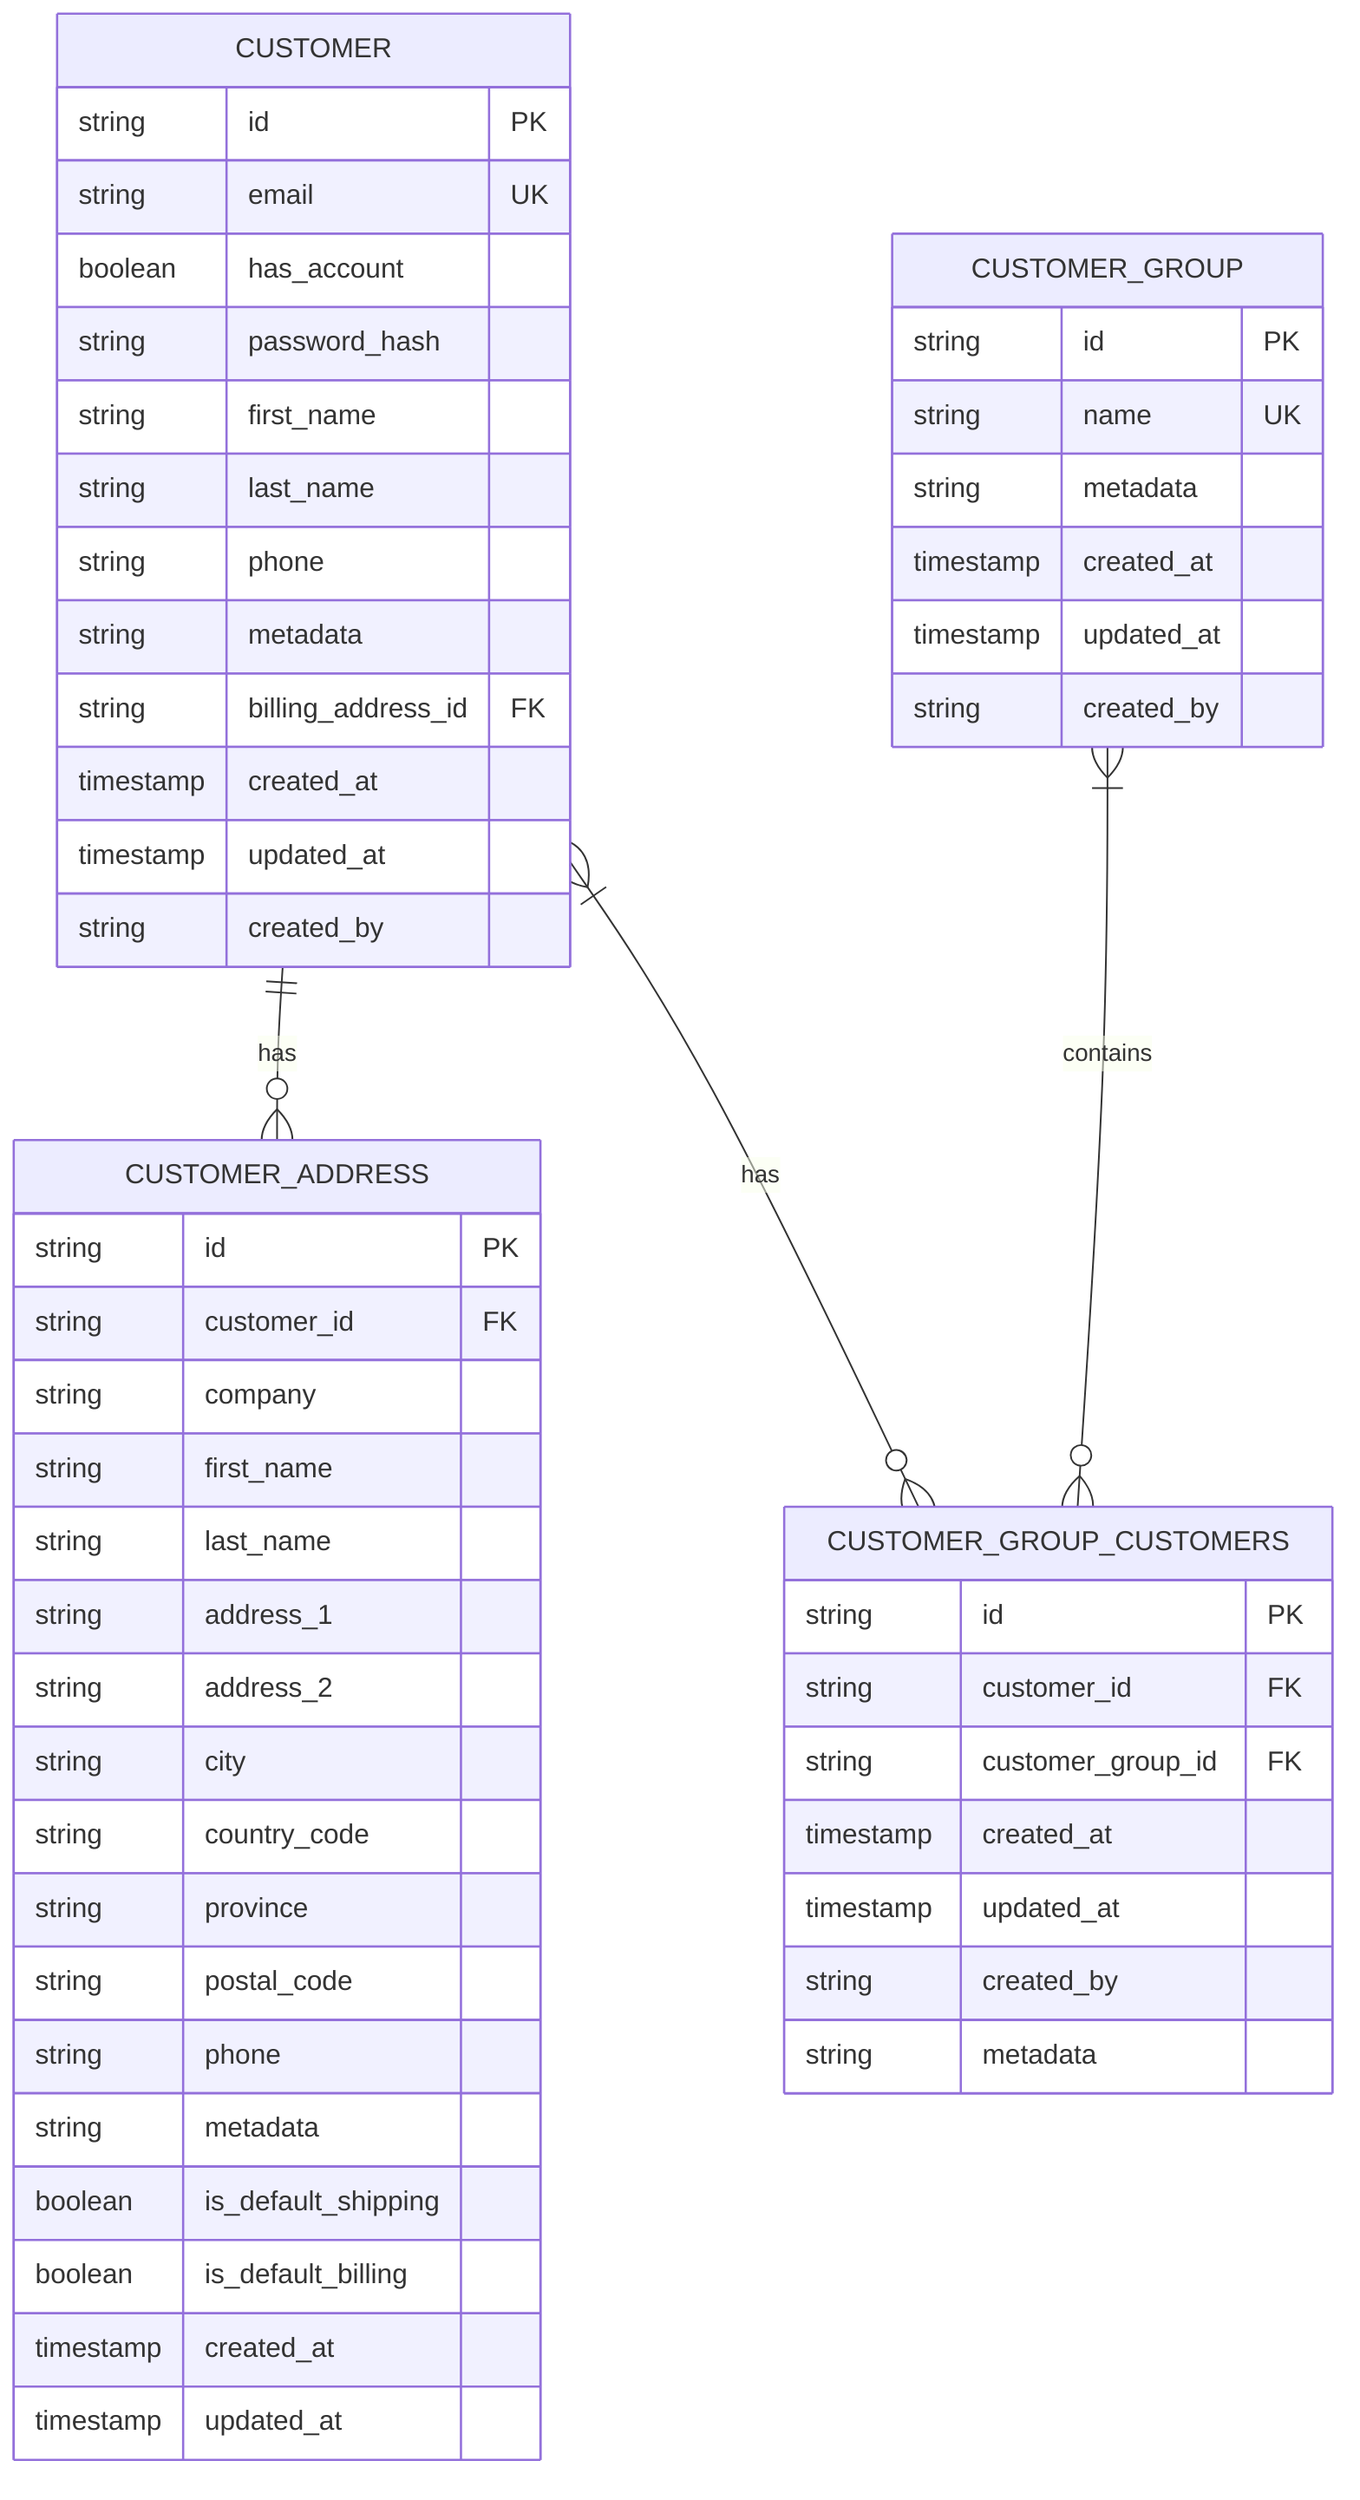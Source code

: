 erDiagram
    CUSTOMER {
        string id PK
        string email UK
        boolean has_account
        string password_hash
        string first_name
        string last_name
        string phone
        string metadata
        string billing_address_id FK
        timestamp created_at
        timestamp updated_at
        string created_by
    }
    
    CUSTOMER_GROUP {
        string id PK
        string name UK
        string metadata
        timestamp created_at
        timestamp updated_at
        string created_by
    }
    
    CUSTOMER_GROUP_CUSTOMERS {
        string id PK
        string customer_id FK
        string customer_group_id FK
        timestamp created_at
        timestamp updated_at
        string created_by
        string metadata
    }
    
    CUSTOMER_ADDRESS {
        string id PK
        string customer_id FK
        string company
        string first_name
        string last_name
        string address_1
        string address_2
        string city
        string country_code
        string province
        string postal_code
        string phone
        string metadata
        boolean is_default_shipping
        boolean is_default_billing
        timestamp created_at
        timestamp updated_at
    }
    
    CUSTOMER ||--o{ CUSTOMER_ADDRESS : has
    CUSTOMER }|--o{ CUSTOMER_GROUP_CUSTOMERS : has
    CUSTOMER_GROUP }|--o{ CUSTOMER_GROUP_CUSTOMERS : contains